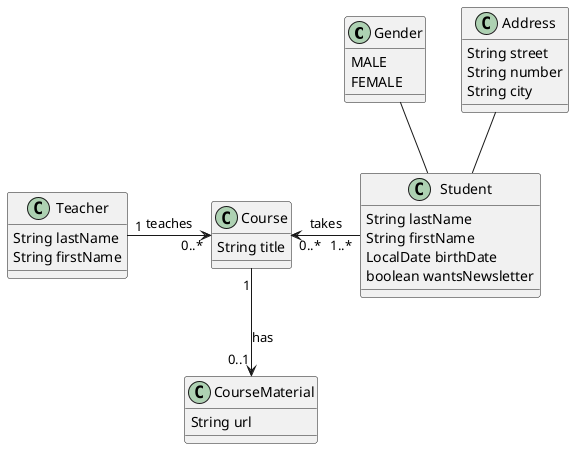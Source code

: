 @startuml

class Gender {
    MALE
    FEMALE
}

class Address {
    String street
    String number
    String city
}

class Student {
    String lastName
    String firstName
    LocalDate birthDate
    boolean wantsNewsletter
}
Gender -- Student
Address -- Student

class Teacher {
    String lastName
    String firstName
}

class Course {
    String title
}
Course "0..*" <- "1..*" Student : takes
Teacher "1" -> "0..*" Course : teaches

class CourseMaterial {
    String url
}
Course "1" --> "0..1" CourseMaterial : has

@enduml